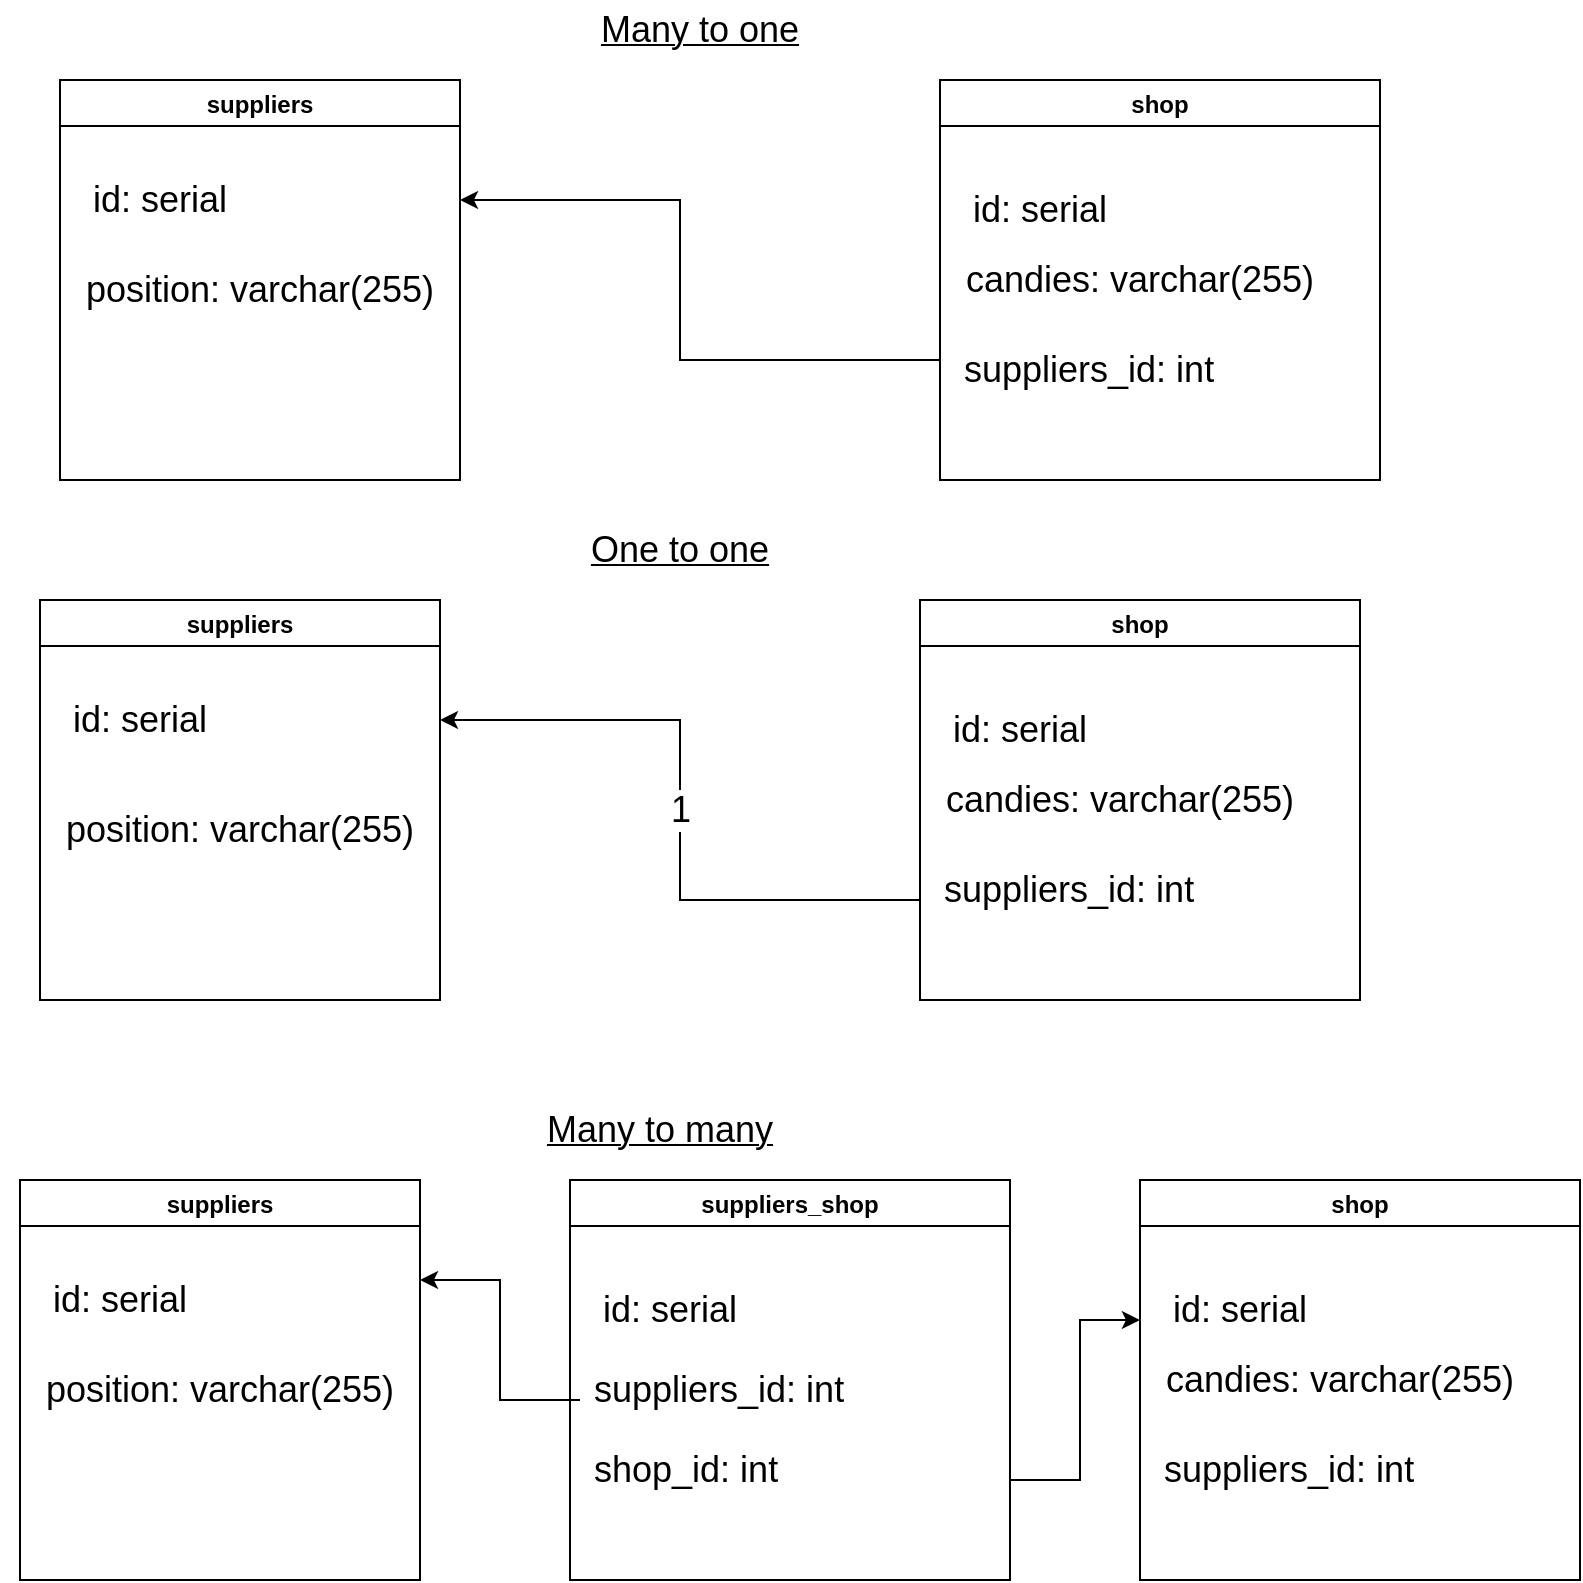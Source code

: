 <mxfile version="17.4.6" type="github">
  <diagram id="dnCyWLwwE5wJhA9PVSKz" name="Page-1">
    <mxGraphModel dx="2770" dy="1310" grid="1" gridSize="10" guides="1" tooltips="1" connect="1" arrows="1" fold="1" page="1" pageScale="1" pageWidth="850" pageHeight="1100" math="0" shadow="0">
      <root>
        <mxCell id="0" />
        <mxCell id="1" parent="0" />
        <mxCell id="QVcRfCDCcwK1QcsDWOF8-1" value="suppliers" style="swimlane;" vertex="1" parent="1">
          <mxGeometry x="60" y="80" width="200" height="200" as="geometry" />
        </mxCell>
        <mxCell id="QVcRfCDCcwK1QcsDWOF8-9" value="&lt;font style=&quot;font-size: 18px&quot;&gt;id: serial&lt;/font&gt;" style="text;html=1;strokeColor=none;fillColor=none;align=center;verticalAlign=middle;whiteSpace=wrap;rounded=0;" vertex="1" parent="QVcRfCDCcwK1QcsDWOF8-1">
          <mxGeometry x="-10" y="45" width="120" height="30" as="geometry" />
        </mxCell>
        <mxCell id="QVcRfCDCcwK1QcsDWOF8-10" value="&lt;span style=&quot;font-size: 18px&quot;&gt;position: varchar(255)&lt;/span&gt;" style="text;html=1;strokeColor=none;fillColor=none;align=center;verticalAlign=middle;whiteSpace=wrap;rounded=0;" vertex="1" parent="QVcRfCDCcwK1QcsDWOF8-1">
          <mxGeometry x="10" y="90" width="180" height="30" as="geometry" />
        </mxCell>
        <mxCell id="QVcRfCDCcwK1QcsDWOF8-2" value="shop" style="swimlane;startSize=23;" vertex="1" parent="1">
          <mxGeometry x="500" y="80" width="220" height="200" as="geometry" />
        </mxCell>
        <mxCell id="QVcRfCDCcwK1QcsDWOF8-6" value="&lt;font style=&quot;font-size: 18px&quot;&gt;id: serial&lt;/font&gt;" style="text;html=1;strokeColor=none;fillColor=none;align=center;verticalAlign=middle;whiteSpace=wrap;rounded=0;" vertex="1" parent="QVcRfCDCcwK1QcsDWOF8-2">
          <mxGeometry x="-10" y="50" width="120" height="30" as="geometry" />
        </mxCell>
        <mxCell id="QVcRfCDCcwK1QcsDWOF8-7" value="&lt;span style=&quot;font-size: 18px&quot;&gt;candies: varchar(255)&lt;/span&gt;" style="text;html=1;strokeColor=none;fillColor=none;align=center;verticalAlign=middle;whiteSpace=wrap;rounded=0;" vertex="1" parent="QVcRfCDCcwK1QcsDWOF8-2">
          <mxGeometry x="10" y="85" width="180" height="30" as="geometry" />
        </mxCell>
        <mxCell id="QVcRfCDCcwK1QcsDWOF8-8" value="&lt;span style=&quot;font-size: 18px&quot;&gt;suppliers_id: int&lt;/span&gt;" style="text;html=1;strokeColor=none;fillColor=none;align=left;verticalAlign=middle;whiteSpace=wrap;rounded=0;" vertex="1" parent="QVcRfCDCcwK1QcsDWOF8-2">
          <mxGeometry x="10" y="130" width="150" height="30" as="geometry" />
        </mxCell>
        <mxCell id="QVcRfCDCcwK1QcsDWOF8-4" value="&lt;u&gt;&lt;font style=&quot;font-size: 18px&quot;&gt;Many to one&lt;/font&gt;&lt;/u&gt;" style="text;html=1;strokeColor=none;fillColor=none;align=center;verticalAlign=middle;whiteSpace=wrap;rounded=0;" vertex="1" parent="1">
          <mxGeometry x="320" y="40" width="120" height="30" as="geometry" />
        </mxCell>
        <mxCell id="QVcRfCDCcwK1QcsDWOF8-12" value="" style="endArrow=classic;html=1;rounded=0;fontSize=18;" edge="1" parent="1">
          <mxGeometry width="50" height="50" relative="1" as="geometry">
            <mxPoint x="500" y="220" as="sourcePoint" />
            <mxPoint x="260" y="140" as="targetPoint" />
            <Array as="points">
              <mxPoint x="370" y="220" />
              <mxPoint x="370" y="140" />
            </Array>
          </mxGeometry>
        </mxCell>
        <mxCell id="QVcRfCDCcwK1QcsDWOF8-18" value="suppliers" style="swimlane;" vertex="1" parent="1">
          <mxGeometry x="50" y="340" width="200" height="200" as="geometry" />
        </mxCell>
        <mxCell id="QVcRfCDCcwK1QcsDWOF8-19" value="&lt;font style=&quot;font-size: 18px&quot;&gt;id: serial&lt;/font&gt;" style="text;html=1;strokeColor=none;fillColor=none;align=center;verticalAlign=middle;whiteSpace=wrap;rounded=0;" vertex="1" parent="QVcRfCDCcwK1QcsDWOF8-18">
          <mxGeometry x="-10" y="45" width="120" height="30" as="geometry" />
        </mxCell>
        <mxCell id="QVcRfCDCcwK1QcsDWOF8-20" value="&lt;span style=&quot;font-size: 18px&quot;&gt;position: varchar(255)&lt;/span&gt;" style="text;html=1;strokeColor=none;fillColor=none;align=center;verticalAlign=middle;whiteSpace=wrap;rounded=0;" vertex="1" parent="QVcRfCDCcwK1QcsDWOF8-18">
          <mxGeometry x="10" y="100" width="180" height="30" as="geometry" />
        </mxCell>
        <mxCell id="QVcRfCDCcwK1QcsDWOF8-21" value="shop" style="swimlane;startSize=23;" vertex="1" parent="1">
          <mxGeometry x="490" y="340" width="220" height="200" as="geometry" />
        </mxCell>
        <mxCell id="QVcRfCDCcwK1QcsDWOF8-22" value="&lt;font style=&quot;font-size: 18px&quot;&gt;id: serial&lt;/font&gt;" style="text;html=1;strokeColor=none;fillColor=none;align=center;verticalAlign=middle;whiteSpace=wrap;rounded=0;" vertex="1" parent="QVcRfCDCcwK1QcsDWOF8-21">
          <mxGeometry x="-10" y="50" width="120" height="30" as="geometry" />
        </mxCell>
        <mxCell id="QVcRfCDCcwK1QcsDWOF8-23" value="&lt;span style=&quot;font-size: 18px&quot;&gt;candies: varchar(255)&lt;/span&gt;" style="text;html=1;strokeColor=none;fillColor=none;align=center;verticalAlign=middle;whiteSpace=wrap;rounded=0;" vertex="1" parent="QVcRfCDCcwK1QcsDWOF8-21">
          <mxGeometry x="10" y="85" width="180" height="30" as="geometry" />
        </mxCell>
        <mxCell id="QVcRfCDCcwK1QcsDWOF8-24" value="&lt;span style=&quot;font-size: 18px&quot;&gt;suppliers_id: int&lt;/span&gt;" style="text;html=1;strokeColor=none;fillColor=none;align=left;verticalAlign=middle;whiteSpace=wrap;rounded=0;" vertex="1" parent="QVcRfCDCcwK1QcsDWOF8-21">
          <mxGeometry x="10" y="130" width="150" height="30" as="geometry" />
        </mxCell>
        <mxCell id="QVcRfCDCcwK1QcsDWOF8-25" value="&lt;u&gt;&lt;font style=&quot;font-size: 18px&quot;&gt;One to one&lt;/font&gt;&lt;/u&gt;" style="text;html=1;strokeColor=none;fillColor=none;align=center;verticalAlign=middle;whiteSpace=wrap;rounded=0;" vertex="1" parent="1">
          <mxGeometry x="310" y="300" width="120" height="30" as="geometry" />
        </mxCell>
        <mxCell id="QVcRfCDCcwK1QcsDWOF8-27" value="" style="endArrow=classic;html=1;rounded=0;fontSize=18;exitX=0;exitY=0.75;exitDx=0;exitDy=0;" edge="1" parent="1" source="QVcRfCDCcwK1QcsDWOF8-21">
          <mxGeometry relative="1" as="geometry">
            <mxPoint x="300" y="570" as="sourcePoint" />
            <mxPoint x="250" y="400" as="targetPoint" />
            <Array as="points">
              <mxPoint x="370" y="490" />
              <mxPoint x="370" y="400" />
            </Array>
          </mxGeometry>
        </mxCell>
        <mxCell id="QVcRfCDCcwK1QcsDWOF8-28" value="1" style="edgeLabel;resizable=0;html=1;align=center;verticalAlign=middle;fontSize=18;" connectable="0" vertex="1" parent="QVcRfCDCcwK1QcsDWOF8-27">
          <mxGeometry relative="1" as="geometry" />
        </mxCell>
        <mxCell id="QVcRfCDCcwK1QcsDWOF8-38" value="suppliers" style="swimlane;" vertex="1" parent="1">
          <mxGeometry x="40" y="630" width="200" height="200" as="geometry" />
        </mxCell>
        <mxCell id="QVcRfCDCcwK1QcsDWOF8-39" value="&lt;font style=&quot;font-size: 18px&quot;&gt;id: serial&lt;/font&gt;" style="text;html=1;strokeColor=none;fillColor=none;align=center;verticalAlign=middle;whiteSpace=wrap;rounded=0;" vertex="1" parent="QVcRfCDCcwK1QcsDWOF8-38">
          <mxGeometry x="-10" y="45" width="120" height="30" as="geometry" />
        </mxCell>
        <mxCell id="QVcRfCDCcwK1QcsDWOF8-40" value="&lt;span style=&quot;font-size: 18px&quot;&gt;position: varchar(255)&lt;/span&gt;" style="text;html=1;strokeColor=none;fillColor=none;align=center;verticalAlign=middle;whiteSpace=wrap;rounded=0;" vertex="1" parent="QVcRfCDCcwK1QcsDWOF8-38">
          <mxGeometry x="10" y="90" width="180" height="30" as="geometry" />
        </mxCell>
        <mxCell id="QVcRfCDCcwK1QcsDWOF8-41" value="shop" style="swimlane;startSize=23;" vertex="1" parent="1">
          <mxGeometry x="600" y="630" width="220" height="200" as="geometry" />
        </mxCell>
        <mxCell id="QVcRfCDCcwK1QcsDWOF8-42" value="&lt;font style=&quot;font-size: 18px&quot;&gt;id: serial&lt;/font&gt;" style="text;html=1;strokeColor=none;fillColor=none;align=center;verticalAlign=middle;whiteSpace=wrap;rounded=0;" vertex="1" parent="QVcRfCDCcwK1QcsDWOF8-41">
          <mxGeometry x="-10" y="50" width="120" height="30" as="geometry" />
        </mxCell>
        <mxCell id="QVcRfCDCcwK1QcsDWOF8-43" value="&lt;span style=&quot;font-size: 18px&quot;&gt;candies: varchar(255)&lt;/span&gt;" style="text;html=1;strokeColor=none;fillColor=none;align=center;verticalAlign=middle;whiteSpace=wrap;rounded=0;" vertex="1" parent="QVcRfCDCcwK1QcsDWOF8-41">
          <mxGeometry x="10" y="85" width="180" height="30" as="geometry" />
        </mxCell>
        <mxCell id="QVcRfCDCcwK1QcsDWOF8-44" value="&lt;span style=&quot;font-size: 18px&quot;&gt;suppliers_id: int&lt;/span&gt;" style="text;html=1;strokeColor=none;fillColor=none;align=left;verticalAlign=middle;whiteSpace=wrap;rounded=0;" vertex="1" parent="QVcRfCDCcwK1QcsDWOF8-41">
          <mxGeometry x="10" y="130" width="150" height="30" as="geometry" />
        </mxCell>
        <mxCell id="QVcRfCDCcwK1QcsDWOF8-45" value="&lt;u&gt;&lt;font style=&quot;font-size: 18px&quot;&gt;Many to many&lt;/font&gt;&lt;/u&gt;" style="text;html=1;strokeColor=none;fillColor=none;align=center;verticalAlign=middle;whiteSpace=wrap;rounded=0;" vertex="1" parent="1">
          <mxGeometry x="300" y="590" width="120" height="30" as="geometry" />
        </mxCell>
        <mxCell id="QVcRfCDCcwK1QcsDWOF8-46" value="" style="endArrow=classic;html=1;rounded=0;fontSize=18;entryX=1;entryY=0.25;entryDx=0;entryDy=0;" edge="1" parent="1" target="QVcRfCDCcwK1QcsDWOF8-38">
          <mxGeometry width="50" height="50" relative="1" as="geometry">
            <mxPoint x="320" y="740" as="sourcePoint" />
            <mxPoint x="60" y="940" as="targetPoint" />
            <Array as="points">
              <mxPoint x="280" y="740" />
              <mxPoint x="280" y="680" />
            </Array>
          </mxGeometry>
        </mxCell>
        <mxCell id="QVcRfCDCcwK1QcsDWOF8-47" value="suppliers_shop" style="swimlane;startSize=23;" vertex="1" parent="1">
          <mxGeometry x="315" y="630" width="220" height="200" as="geometry" />
        </mxCell>
        <mxCell id="QVcRfCDCcwK1QcsDWOF8-48" value="&lt;font style=&quot;font-size: 18px&quot;&gt;id: serial&lt;/font&gt;" style="text;html=1;strokeColor=none;fillColor=none;align=center;verticalAlign=middle;whiteSpace=wrap;rounded=0;" vertex="1" parent="QVcRfCDCcwK1QcsDWOF8-47">
          <mxGeometry x="-10" y="50" width="120" height="30" as="geometry" />
        </mxCell>
        <mxCell id="QVcRfCDCcwK1QcsDWOF8-50" value="&lt;span style=&quot;font-size: 18px&quot;&gt;suppliers_id: int&lt;/span&gt;" style="text;html=1;strokeColor=none;fillColor=none;align=left;verticalAlign=middle;whiteSpace=wrap;rounded=0;" vertex="1" parent="QVcRfCDCcwK1QcsDWOF8-47">
          <mxGeometry x="10" y="90" width="150" height="30" as="geometry" />
        </mxCell>
        <mxCell id="QVcRfCDCcwK1QcsDWOF8-49" value="&lt;span style=&quot;font-size: 18px&quot;&gt;shop_id: int&lt;/span&gt;" style="text;html=1;strokeColor=none;fillColor=none;align=left;verticalAlign=middle;whiteSpace=wrap;rounded=0;" vertex="1" parent="QVcRfCDCcwK1QcsDWOF8-47">
          <mxGeometry x="10" y="130" width="180" height="30" as="geometry" />
        </mxCell>
        <mxCell id="QVcRfCDCcwK1QcsDWOF8-51" value="" style="endArrow=classic;html=1;rounded=0;fontSize=18;entryX=0.083;entryY=0.667;entryDx=0;entryDy=0;entryPerimeter=0;exitX=1;exitY=0.75;exitDx=0;exitDy=0;" edge="1" parent="1" source="QVcRfCDCcwK1QcsDWOF8-47" target="QVcRfCDCcwK1QcsDWOF8-42">
          <mxGeometry width="50" height="50" relative="1" as="geometry">
            <mxPoint x="535" y="800" as="sourcePoint" />
            <mxPoint x="615" y="910" as="targetPoint" />
            <Array as="points">
              <mxPoint x="570" y="780" />
              <mxPoint x="570" y="700" />
            </Array>
          </mxGeometry>
        </mxCell>
      </root>
    </mxGraphModel>
  </diagram>
</mxfile>
